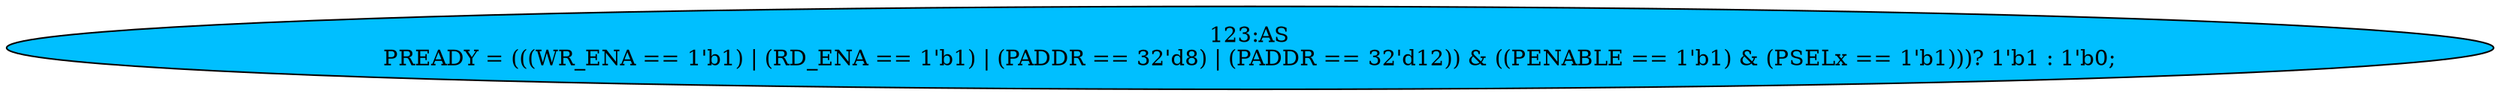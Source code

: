 strict digraph "" {
	node [label="\N"];
	"123:AS"	 [ast="<pyverilog.vparser.ast.Assign object at 0x7fdc90088510>",
		def_var="['PREADY']",
		fillcolor=deepskyblue,
		label="123:AS
PREADY = (((WR_ENA == 1'b1) | (RD_ENA == 1'b1) | (PADDR == 32'd8) | (PADDR == 32'd12)) & ((PENABLE == 1'b1) & (PSELx == 1'\
b1)))? 1'b1 : 1'b0;",
		statements="[]",
		style=filled,
		typ=Assign,
		use_var="['WR_ENA', 'RD_ENA', 'PADDR', 'PADDR', 'PENABLE', 'PSELx']"];
}
